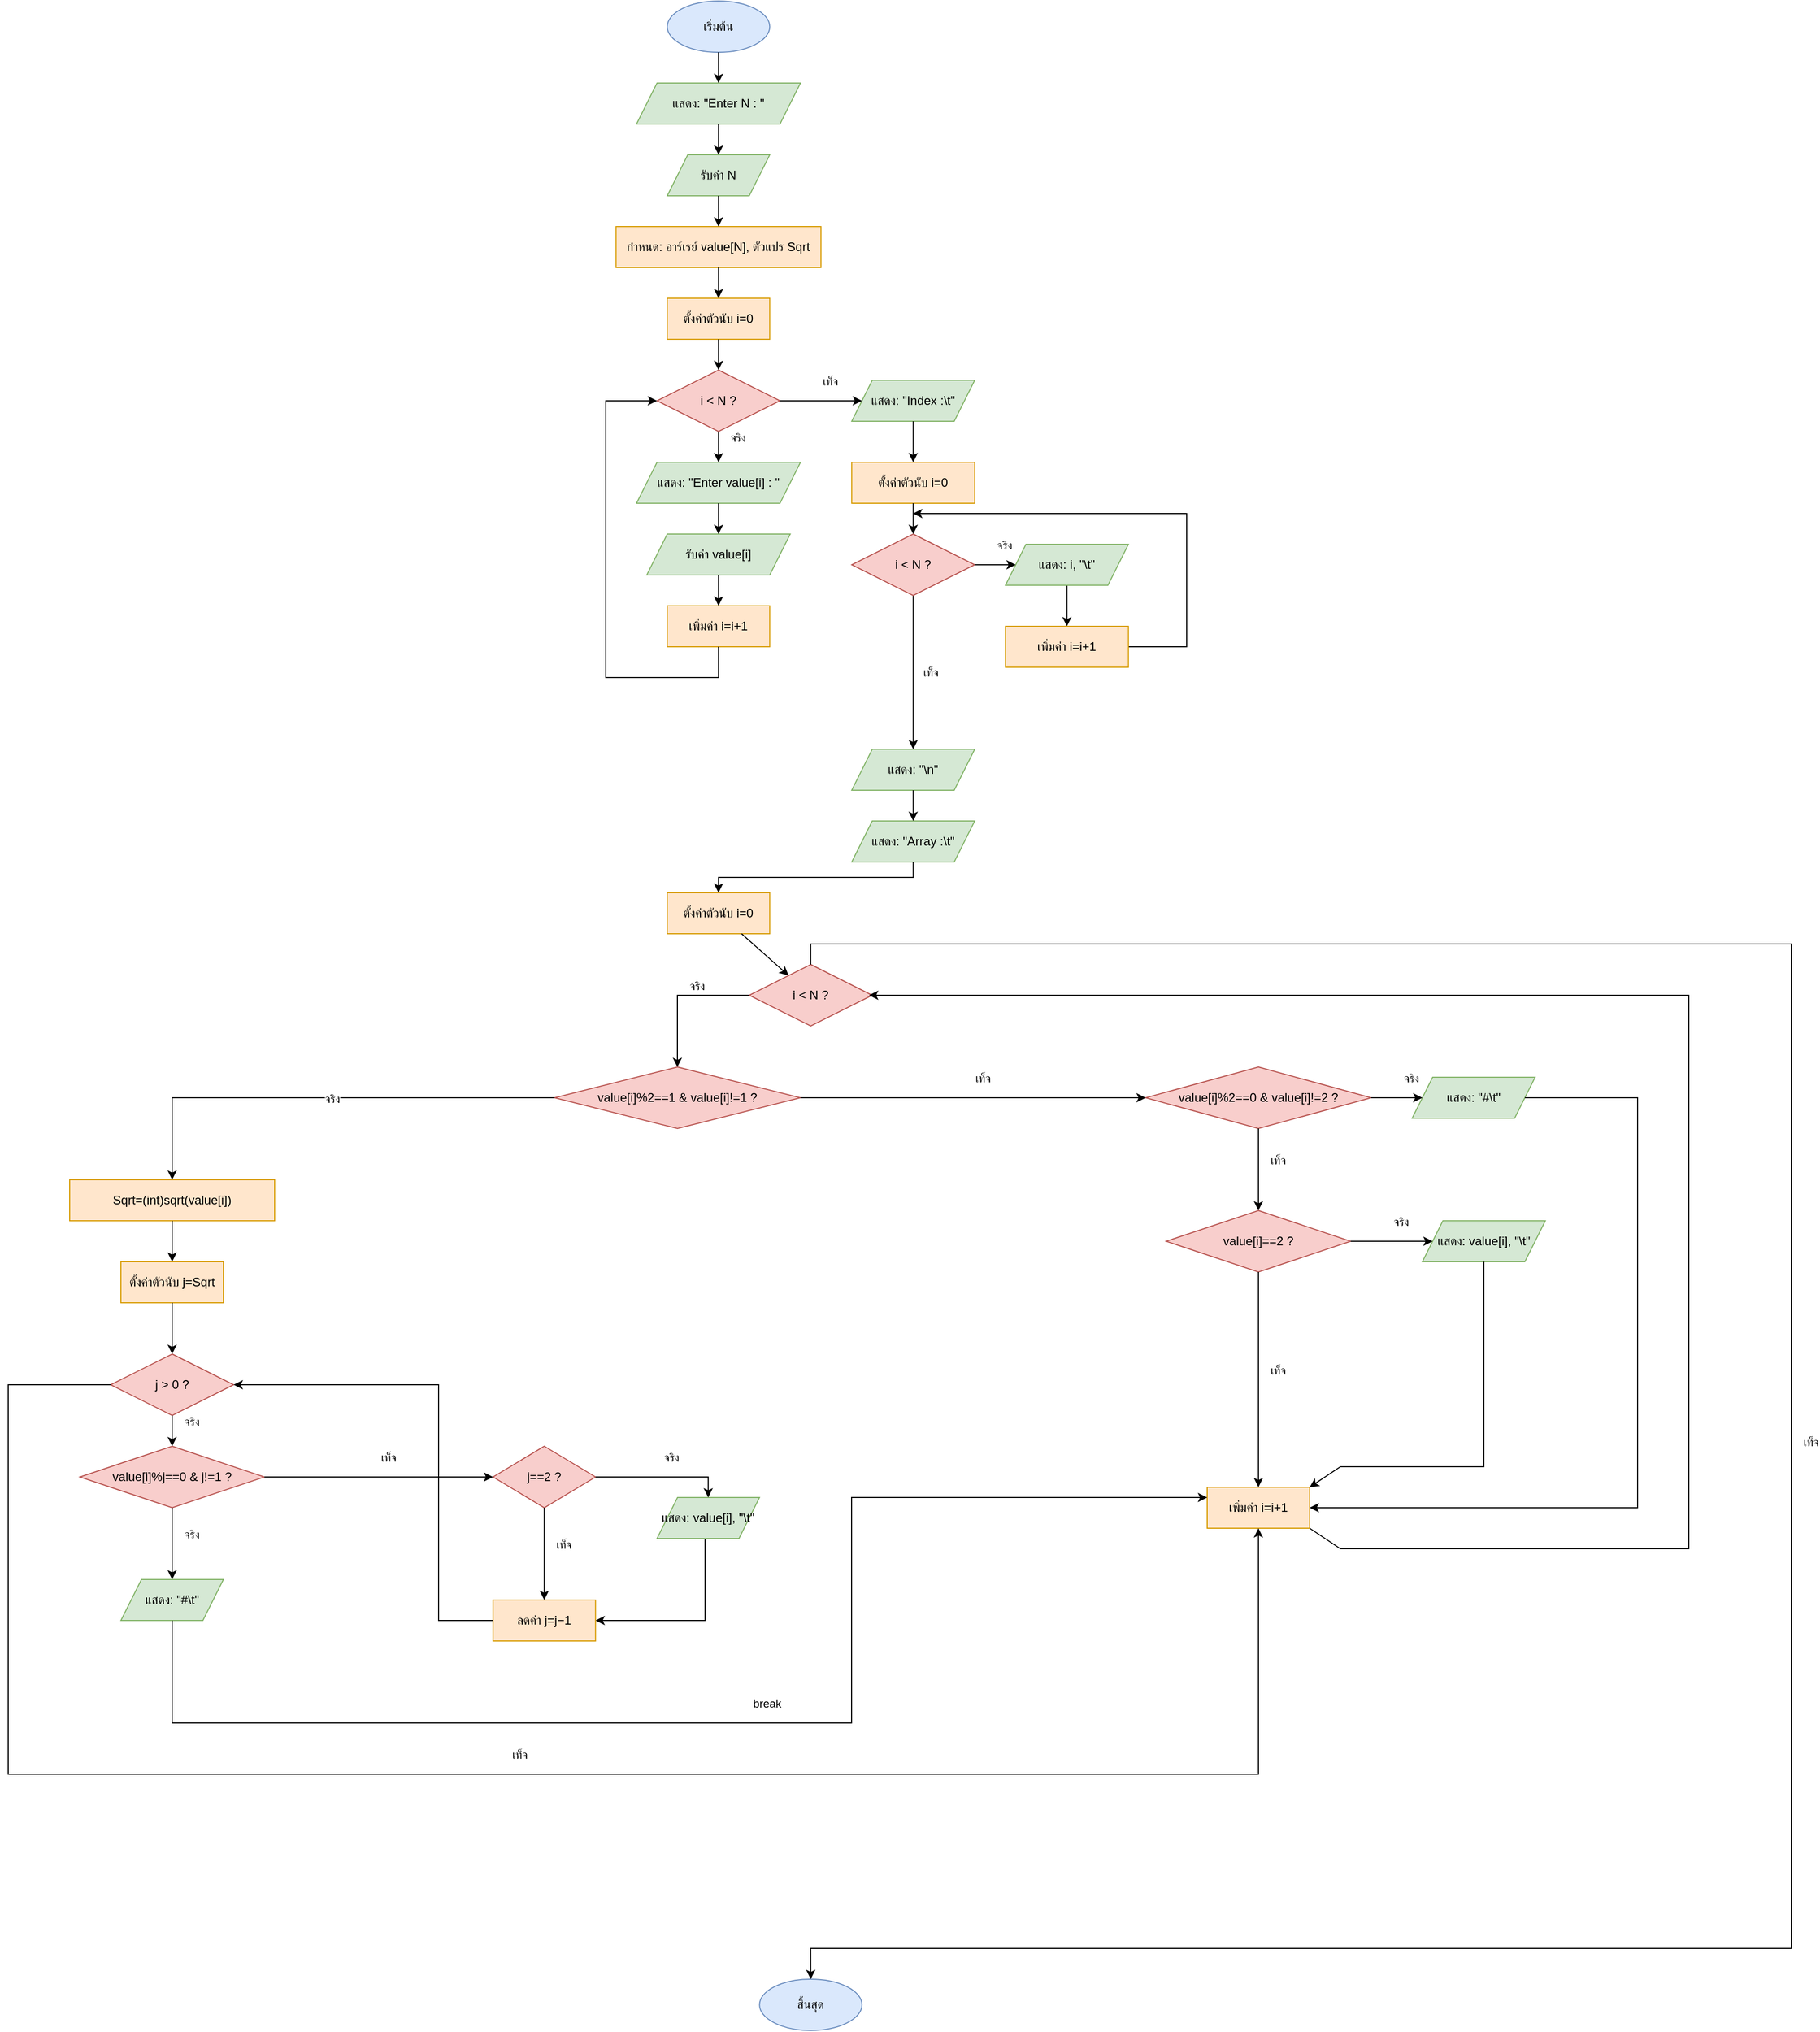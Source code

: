 <mxfile version="28.1.2">
  <diagram name="หน้า-1" id="RQOuIH4tjOAzTg2ofWRz">
    <mxGraphModel dx="2911" dy="1252" grid="1" gridSize="10" guides="1" tooltips="1" connect="1" arrows="1" fold="1" page="1" pageScale="1" pageWidth="827" pageHeight="1169" math="0" shadow="0">
      <root>
        <mxCell id="0" />
        <mxCell id="1" parent="0" />
        <mxCell id="nBkgktEvx8I1dZ0qDqBK-2" value="เริ่มต้น" style="ellipse;whiteSpace=wrap;html=1;fillColor=#dae8fc;strokeColor=#6c8ebf;" vertex="1" parent="1">
          <mxGeometry x="263.14" y="40" width="100" height="50" as="geometry" />
        </mxCell>
        <mxCell id="nBkgktEvx8I1dZ0qDqBK-3" value="แสดง: &quot;Enter N : &quot;" style="shape=parallelogram;perimeter=parallelogramPerimeter;whiteSpace=wrap;html=1;fixedSize=1;fillColor=#d5e8d4;strokeColor=#82b366;" vertex="1" parent="1">
          <mxGeometry x="233.14" y="120" width="160" height="40" as="geometry" />
        </mxCell>
        <mxCell id="nBkgktEvx8I1dZ0qDqBK-4" value="รับค่า N" style="shape=parallelogram;perimeter=parallelogramPerimeter;whiteSpace=wrap;html=1;fixedSize=1;fillColor=#d5e8d4;strokeColor=#82b366;" vertex="1" parent="1">
          <mxGeometry x="263.14" y="190" width="100" height="40" as="geometry" />
        </mxCell>
        <mxCell id="nBkgktEvx8I1dZ0qDqBK-5" value="กำหนด: อาร์เรย์ value[N], ตัวแปร Sqrt" style="rounded=0;whiteSpace=wrap;html=1;fillColor=#ffe6cc;strokeColor=#d79b00;" vertex="1" parent="1">
          <mxGeometry x="213.14" y="260" width="200" height="40" as="geometry" />
        </mxCell>
        <mxCell id="nBkgktEvx8I1dZ0qDqBK-6" value="ตั้งค่าตัวนับ i=0" style="rounded=0;whiteSpace=wrap;html=1;fillColor=#ffe6cc;strokeColor=#d79b00;" vertex="1" parent="1">
          <mxGeometry x="263.14" y="330" width="100" height="40" as="geometry" />
        </mxCell>
        <mxCell id="nBkgktEvx8I1dZ0qDqBK-7" value="i &amp;lt; N ?" style="rhombus;whiteSpace=wrap;html=1;fillColor=#f8cecc;strokeColor=#b85450;" vertex="1" parent="1">
          <mxGeometry x="253.14" y="400" width="120" height="60" as="geometry" />
        </mxCell>
        <mxCell id="nBkgktEvx8I1dZ0qDqBK-8" value="แสดง: &quot;Enter value[i] : &quot;" style="shape=parallelogram;perimeter=parallelogramPerimeter;whiteSpace=wrap;html=1;fixedSize=1;fillColor=#d5e8d4;strokeColor=#82b366;" vertex="1" parent="1">
          <mxGeometry x="233.14" y="490" width="160" height="40" as="geometry" />
        </mxCell>
        <mxCell id="nBkgktEvx8I1dZ0qDqBK-9" value="รับค่า value[i]" style="shape=parallelogram;perimeter=parallelogramPerimeter;whiteSpace=wrap;html=1;fixedSize=1;fillColor=#d5e8d4;strokeColor=#82b366;" vertex="1" parent="1">
          <mxGeometry x="243.14" y="560" width="140" height="40" as="geometry" />
        </mxCell>
        <mxCell id="nBkgktEvx8I1dZ0qDqBK-10" value="เพิ่มค่า i=i+1" style="rounded=0;whiteSpace=wrap;html=1;fillColor=#ffe6cc;strokeColor=#d79b00;" vertex="1" parent="1">
          <mxGeometry x="263.14" y="630" width="100" height="40" as="geometry" />
        </mxCell>
        <mxCell id="nBkgktEvx8I1dZ0qDqBK-11" value="แสดง: &quot;Index :\t&quot;" style="shape=parallelogram;perimeter=parallelogramPerimeter;whiteSpace=wrap;html=1;fixedSize=1;fillColor=#d5e8d4;strokeColor=#82b366;" vertex="1" parent="1">
          <mxGeometry x="443.14" y="410" width="120" height="40" as="geometry" />
        </mxCell>
        <mxCell id="nBkgktEvx8I1dZ0qDqBK-12" value="ตั้งค่าตัวนับ i=0" style="rounded=0;whiteSpace=wrap;html=1;fillColor=#ffe6cc;strokeColor=#d79b00;" vertex="1" parent="1">
          <mxGeometry x="443.14" y="490" width="120" height="40" as="geometry" />
        </mxCell>
        <mxCell id="nBkgktEvx8I1dZ0qDqBK-79" style="edgeStyle=orthogonalEdgeStyle;rounded=0;orthogonalLoop=1;jettySize=auto;html=1;entryX=0.5;entryY=0;entryDx=0;entryDy=0;" edge="1" parent="1" source="nBkgktEvx8I1dZ0qDqBK-13" target="nBkgktEvx8I1dZ0qDqBK-16">
          <mxGeometry relative="1" as="geometry" />
        </mxCell>
        <mxCell id="nBkgktEvx8I1dZ0qDqBK-13" value="i &amp;lt; N ?" style="rhombus;whiteSpace=wrap;html=1;fillColor=#f8cecc;strokeColor=#b85450;" vertex="1" parent="1">
          <mxGeometry x="443.14" y="560" width="120" height="60" as="geometry" />
        </mxCell>
        <mxCell id="nBkgktEvx8I1dZ0qDqBK-78" value="" style="edgeStyle=orthogonalEdgeStyle;rounded=0;orthogonalLoop=1;jettySize=auto;html=1;" edge="1" parent="1" source="nBkgktEvx8I1dZ0qDqBK-14" target="nBkgktEvx8I1dZ0qDqBK-15">
          <mxGeometry relative="1" as="geometry" />
        </mxCell>
        <mxCell id="nBkgktEvx8I1dZ0qDqBK-14" value="แสดง: i, &quot;\t&quot;" style="shape=parallelogram;perimeter=parallelogramPerimeter;whiteSpace=wrap;html=1;fixedSize=1;fillColor=#d5e8d4;strokeColor=#82b366;" vertex="1" parent="1">
          <mxGeometry x="593.14" y="570" width="120" height="40" as="geometry" />
        </mxCell>
        <mxCell id="nBkgktEvx8I1dZ0qDqBK-80" style="edgeStyle=orthogonalEdgeStyle;rounded=0;orthogonalLoop=1;jettySize=auto;html=1;" edge="1" parent="1" source="nBkgktEvx8I1dZ0qDqBK-15">
          <mxGeometry relative="1" as="geometry">
            <mxPoint x="503" y="540" as="targetPoint" />
            <Array as="points">
              <mxPoint x="770" y="670" />
              <mxPoint x="770" y="540" />
            </Array>
          </mxGeometry>
        </mxCell>
        <mxCell id="nBkgktEvx8I1dZ0qDqBK-15" value="เพิ่มค่า i=i+1" style="rounded=0;whiteSpace=wrap;html=1;fillColor=#ffe6cc;strokeColor=#d79b00;" vertex="1" parent="1">
          <mxGeometry x="593.14" y="650" width="120" height="40" as="geometry" />
        </mxCell>
        <mxCell id="nBkgktEvx8I1dZ0qDqBK-16" value="แสดง: &quot;\n&quot;" style="shape=parallelogram;perimeter=parallelogramPerimeter;whiteSpace=wrap;html=1;fixedSize=1;fillColor=#d5e8d4;strokeColor=#82b366;" vertex="1" parent="1">
          <mxGeometry x="443.14" y="770" width="120" height="40" as="geometry" />
        </mxCell>
        <mxCell id="nBkgktEvx8I1dZ0qDqBK-17" value="แสดง: &quot;Array :\t&quot;" style="shape=parallelogram;perimeter=parallelogramPerimeter;whiteSpace=wrap;html=1;fixedSize=1;fillColor=#d5e8d4;strokeColor=#82b366;" vertex="1" parent="1">
          <mxGeometry x="443.14" y="840" width="120" height="40" as="geometry" />
        </mxCell>
        <mxCell id="nBkgktEvx8I1dZ0qDqBK-18" value="ตั้งค่าตัวนับ i=0" style="rounded=0;whiteSpace=wrap;html=1;fillColor=#ffe6cc;strokeColor=#d79b00;" vertex="1" parent="1">
          <mxGeometry x="263.14" y="910" width="100" height="40" as="geometry" />
        </mxCell>
        <mxCell id="nBkgktEvx8I1dZ0qDqBK-19" value="i &amp;lt; N ?" style="rhombus;whiteSpace=wrap;html=1;fillColor=#f8cecc;strokeColor=#b85450;" vertex="1" parent="1">
          <mxGeometry x="343.14" y="980" width="120" height="60" as="geometry" />
        </mxCell>
        <mxCell id="nBkgktEvx8I1dZ0qDqBK-20" value="value[i]%2==1 &amp;amp; value[i]!=1 ?" style="rhombus;whiteSpace=wrap;html=1;fillColor=#f8cecc;strokeColor=#b85450;" vertex="1" parent="1">
          <mxGeometry x="153.14" y="1080" width="240" height="60" as="geometry" />
        </mxCell>
        <mxCell id="nBkgktEvx8I1dZ0qDqBK-21" value="value[i]%2==0 &amp;amp; value[i]!=2 ?" style="rhombus;whiteSpace=wrap;html=1;fillColor=#f8cecc;strokeColor=#b85450;" vertex="1" parent="1">
          <mxGeometry x="730" y="1080" width="220" height="60" as="geometry" />
        </mxCell>
        <mxCell id="nBkgktEvx8I1dZ0qDqBK-22" value="value[i]==2 ?" style="rhombus;whiteSpace=wrap;html=1;fillColor=#f8cecc;strokeColor=#b85450;" vertex="1" parent="1">
          <mxGeometry x="750" y="1220" width="180" height="60" as="geometry" />
        </mxCell>
        <mxCell id="nBkgktEvx8I1dZ0qDqBK-23" value="แสดง: value[i], &quot;\t&quot;" style="shape=parallelogram;perimeter=parallelogramPerimeter;whiteSpace=wrap;html=1;fixedSize=1;fillColor=#d5e8d4;strokeColor=#82b366;" vertex="1" parent="1">
          <mxGeometry x="1000" y="1230" width="120" height="40" as="geometry" />
        </mxCell>
        <mxCell id="nBkgktEvx8I1dZ0qDqBK-24" value="แสดง: &quot;#\t&quot;" style="shape=parallelogram;perimeter=parallelogramPerimeter;whiteSpace=wrap;html=1;fixedSize=1;fillColor=#d5e8d4;strokeColor=#82b366;" vertex="1" parent="1">
          <mxGeometry x="990" y="1090" width="120" height="40" as="geometry" />
        </mxCell>
        <mxCell id="nBkgktEvx8I1dZ0qDqBK-25" value="Sqrt=(int)sqrt(value[i])" style="rounded=0;whiteSpace=wrap;html=1;fillColor=#ffe6cc;strokeColor=#d79b00;" vertex="1" parent="1">
          <mxGeometry x="-320" y="1190" width="200" height="40" as="geometry" />
        </mxCell>
        <mxCell id="nBkgktEvx8I1dZ0qDqBK-26" value="ตั้งค่าตัวนับ j=Sqrt" style="rounded=0;whiteSpace=wrap;html=1;fillColor=#ffe6cc;strokeColor=#d79b00;" vertex="1" parent="1">
          <mxGeometry x="-270" y="1270" width="100" height="40" as="geometry" />
        </mxCell>
        <mxCell id="nBkgktEvx8I1dZ0qDqBK-27" value="j &amp;gt; 0 ?" style="rhombus;whiteSpace=wrap;html=1;fillColor=#f8cecc;strokeColor=#b85450;" vertex="1" parent="1">
          <mxGeometry x="-280" y="1360" width="120" height="60" as="geometry" />
        </mxCell>
        <mxCell id="nBkgktEvx8I1dZ0qDqBK-28" value="value[i]%j==0 &amp;amp; j!=1 ?" style="rhombus;whiteSpace=wrap;html=1;fillColor=#f8cecc;strokeColor=#b85450;" vertex="1" parent="1">
          <mxGeometry x="-310" y="1450" width="180" height="60" as="geometry" />
        </mxCell>
        <mxCell id="nBkgktEvx8I1dZ0qDqBK-29" value="แสดง: &quot;#\t&quot;" style="shape=parallelogram;perimeter=parallelogramPerimeter;whiteSpace=wrap;html=1;fixedSize=1;fillColor=#d5e8d4;strokeColor=#82b366;" vertex="1" parent="1">
          <mxGeometry x="-270" y="1580" width="100" height="40" as="geometry" />
        </mxCell>
        <mxCell id="nBkgktEvx8I1dZ0qDqBK-30" value="j==2 ?" style="rhombus;whiteSpace=wrap;html=1;fillColor=#f8cecc;strokeColor=#b85450;" vertex="1" parent="1">
          <mxGeometry x="93.14" y="1450" width="100" height="60" as="geometry" />
        </mxCell>
        <mxCell id="nBkgktEvx8I1dZ0qDqBK-83" style="edgeStyle=orthogonalEdgeStyle;rounded=0;orthogonalLoop=1;jettySize=auto;html=1;entryX=1;entryY=0.5;entryDx=0;entryDy=0;" edge="1" parent="1" source="nBkgktEvx8I1dZ0qDqBK-31" target="nBkgktEvx8I1dZ0qDqBK-32">
          <mxGeometry relative="1" as="geometry">
            <Array as="points">
              <mxPoint x="300" y="1620" />
            </Array>
          </mxGeometry>
        </mxCell>
        <mxCell id="nBkgktEvx8I1dZ0qDqBK-31" value="แสดง: value[i], &quot;\t&quot;" style="shape=parallelogram;perimeter=parallelogramPerimeter;whiteSpace=wrap;html=1;fixedSize=1;fillColor=#d5e8d4;strokeColor=#82b366;" vertex="1" parent="1">
          <mxGeometry x="253.14" y="1500" width="100" height="40" as="geometry" />
        </mxCell>
        <mxCell id="nBkgktEvx8I1dZ0qDqBK-32" value="ลดค่า j=j−1" style="rounded=0;whiteSpace=wrap;html=1;fillColor=#ffe6cc;strokeColor=#d79b00;" vertex="1" parent="1">
          <mxGeometry x="93.14" y="1600" width="100" height="40" as="geometry" />
        </mxCell>
        <mxCell id="nBkgktEvx8I1dZ0qDqBK-33" value="เพิ่มค่า i=i+1" style="rounded=0;whiteSpace=wrap;html=1;fillColor=#ffe6cc;strokeColor=#d79b00;" vertex="1" parent="1">
          <mxGeometry x="790" y="1490" width="100" height="40" as="geometry" />
        </mxCell>
        <mxCell id="nBkgktEvx8I1dZ0qDqBK-34" value="สิ้นสุด" style="ellipse;whiteSpace=wrap;html=1;fillColor=#dae8fc;strokeColor=#6c8ebf;" vertex="1" parent="1">
          <mxGeometry x="353.14" y="1970" width="100" height="50" as="geometry" />
        </mxCell>
        <mxCell id="nBkgktEvx8I1dZ0qDqBK-35" value="" style="endArrow=classic;html=1;rounded=0;" edge="1" parent="1" source="nBkgktEvx8I1dZ0qDqBK-2" target="nBkgktEvx8I1dZ0qDqBK-3">
          <mxGeometry width="50" height="50" relative="1" as="geometry" />
        </mxCell>
        <mxCell id="nBkgktEvx8I1dZ0qDqBK-36" value="" style="endArrow=classic;html=1;rounded=0;" edge="1" parent="1" source="nBkgktEvx8I1dZ0qDqBK-3" target="nBkgktEvx8I1dZ0qDqBK-4">
          <mxGeometry width="50" height="50" relative="1" as="geometry" />
        </mxCell>
        <mxCell id="nBkgktEvx8I1dZ0qDqBK-37" value="" style="endArrow=classic;html=1;rounded=0;" edge="1" parent="1" source="nBkgktEvx8I1dZ0qDqBK-4" target="nBkgktEvx8I1dZ0qDqBK-5">
          <mxGeometry width="50" height="50" relative="1" as="geometry" />
        </mxCell>
        <mxCell id="nBkgktEvx8I1dZ0qDqBK-38" value="" style="endArrow=classic;html=1;rounded=0;" edge="1" parent="1" source="nBkgktEvx8I1dZ0qDqBK-5" target="nBkgktEvx8I1dZ0qDqBK-6">
          <mxGeometry width="50" height="50" relative="1" as="geometry" />
        </mxCell>
        <mxCell id="nBkgktEvx8I1dZ0qDqBK-39" value="" style="endArrow=classic;html=1;rounded=0;" edge="1" parent="1" source="nBkgktEvx8I1dZ0qDqBK-6" target="nBkgktEvx8I1dZ0qDqBK-7">
          <mxGeometry width="50" height="50" relative="1" as="geometry" />
        </mxCell>
        <mxCell id="nBkgktEvx8I1dZ0qDqBK-40" value="จริง" style="edgeStyle=orthogonalEdgeStyle;html=1;align=left;verticalAlign=bottom;rounded=0;" edge="1" parent="1" source="nBkgktEvx8I1dZ0qDqBK-7" target="nBkgktEvx8I1dZ0qDqBK-8">
          <mxGeometry y="10" relative="1" as="geometry">
            <Array as="points" />
          </mxGeometry>
        </mxCell>
        <mxCell id="nBkgktEvx8I1dZ0qDqBK-41" value="" style="endArrow=classic;html=1;rounded=0;" edge="1" parent="1" source="nBkgktEvx8I1dZ0qDqBK-8" target="nBkgktEvx8I1dZ0qDqBK-9">
          <mxGeometry width="50" height="50" relative="1" as="geometry" />
        </mxCell>
        <mxCell id="nBkgktEvx8I1dZ0qDqBK-42" value="" style="endArrow=classic;html=1;rounded=0;" edge="1" parent="1" source="nBkgktEvx8I1dZ0qDqBK-9" target="nBkgktEvx8I1dZ0qDqBK-10">
          <mxGeometry width="50" height="50" relative="1" as="geometry" />
        </mxCell>
        <mxCell id="nBkgktEvx8I1dZ0qDqBK-43" value="" style="endArrow=classic;html=1;rounded=0;" edge="1" parent="1" source="nBkgktEvx8I1dZ0qDqBK-10" target="nBkgktEvx8I1dZ0qDqBK-7">
          <mxGeometry width="50" height="50" relative="1" as="geometry">
            <Array as="points">
              <mxPoint x="313.14" y="700" />
              <mxPoint x="203.14" y="700" />
              <mxPoint x="203.14" y="430" />
            </Array>
          </mxGeometry>
        </mxCell>
        <mxCell id="nBkgktEvx8I1dZ0qDqBK-44" value="เท็จ" style="edgeStyle=orthogonalEdgeStyle;html=1;align=left;verticalAlign=bottom;rounded=0;" edge="1" parent="1" source="nBkgktEvx8I1dZ0qDqBK-7" target="nBkgktEvx8I1dZ0qDqBK-11">
          <mxGeometry y="10" relative="1" as="geometry">
            <Array as="points">
              <mxPoint x="403.14" y="430" />
            </Array>
          </mxGeometry>
        </mxCell>
        <mxCell id="nBkgktEvx8I1dZ0qDqBK-45" value="" style="endArrow=classic;html=1;rounded=0;" edge="1" parent="1" source="nBkgktEvx8I1dZ0qDqBK-11" target="nBkgktEvx8I1dZ0qDqBK-12">
          <mxGeometry width="50" height="50" relative="1" as="geometry" />
        </mxCell>
        <mxCell id="nBkgktEvx8I1dZ0qDqBK-46" value="" style="endArrow=classic;html=1;rounded=0;" edge="1" parent="1" source="nBkgktEvx8I1dZ0qDqBK-12" target="nBkgktEvx8I1dZ0qDqBK-13">
          <mxGeometry width="50" height="50" relative="1" as="geometry" />
        </mxCell>
        <mxCell id="nBkgktEvx8I1dZ0qDqBK-47" value="จริง" style="edgeStyle=orthogonalEdgeStyle;html=1;align=left;verticalAlign=bottom;rounded=0;" edge="1" parent="1" source="nBkgktEvx8I1dZ0qDqBK-13" target="nBkgktEvx8I1dZ0qDqBK-14">
          <mxGeometry y="10" relative="1" as="geometry">
            <Array as="points">
              <mxPoint x="573.14" y="590" />
            </Array>
          </mxGeometry>
        </mxCell>
        <mxCell id="nBkgktEvx8I1dZ0qDqBK-51" value="" style="endArrow=classic;html=1;rounded=0;" edge="1" parent="1" source="nBkgktEvx8I1dZ0qDqBK-16" target="nBkgktEvx8I1dZ0qDqBK-17">
          <mxGeometry width="50" height="50" relative="1" as="geometry" />
        </mxCell>
        <mxCell id="nBkgktEvx8I1dZ0qDqBK-52" value="" style="endArrow=classic;html=1;rounded=0;exitX=0.5;exitY=1;" edge="1" parent="1" source="nBkgktEvx8I1dZ0qDqBK-17" target="nBkgktEvx8I1dZ0qDqBK-18">
          <mxGeometry width="50" height="50" relative="1" as="geometry">
            <Array as="points">
              <mxPoint x="503.14" y="895" />
              <mxPoint x="313.14" y="895" />
            </Array>
          </mxGeometry>
        </mxCell>
        <mxCell id="nBkgktEvx8I1dZ0qDqBK-53" value="" style="endArrow=classic;html=1;rounded=0;" edge="1" parent="1" source="nBkgktEvx8I1dZ0qDqBK-18" target="nBkgktEvx8I1dZ0qDqBK-19">
          <mxGeometry width="50" height="50" relative="1" as="geometry" />
        </mxCell>
        <mxCell id="nBkgktEvx8I1dZ0qDqBK-54" value="จริง" style="edgeStyle=orthogonalEdgeStyle;html=1;align=left;verticalAlign=bottom;rounded=0;" edge="1" parent="1" source="nBkgktEvx8I1dZ0qDqBK-19" target="nBkgktEvx8I1dZ0qDqBK-20">
          <mxGeometry y="10" relative="1" as="geometry">
            <Array as="points">
              <mxPoint x="273" y="1010" />
            </Array>
          </mxGeometry>
        </mxCell>
        <mxCell id="nBkgktEvx8I1dZ0qDqBK-55" value="จริง" style="edgeStyle=orthogonalEdgeStyle;html=1;align=left;verticalAlign=bottom;rounded=0;" edge="1" parent="1" source="nBkgktEvx8I1dZ0qDqBK-20" target="nBkgktEvx8I1dZ0qDqBK-25">
          <mxGeometry y="10" relative="1" as="geometry">
            <Array as="points">
              <mxPoint x="-220" y="1110" />
            </Array>
          </mxGeometry>
        </mxCell>
        <mxCell id="nBkgktEvx8I1dZ0qDqBK-56" value="" style="endArrow=classic;html=1;rounded=0;" edge="1" parent="1" source="nBkgktEvx8I1dZ0qDqBK-25" target="nBkgktEvx8I1dZ0qDqBK-26">
          <mxGeometry width="50" height="50" relative="1" as="geometry" />
        </mxCell>
        <mxCell id="nBkgktEvx8I1dZ0qDqBK-57" value="" style="endArrow=classic;html=1;rounded=0;entryX=0.5;entryY=0;" edge="1" parent="1" source="nBkgktEvx8I1dZ0qDqBK-26" target="nBkgktEvx8I1dZ0qDqBK-27">
          <mxGeometry width="50" height="50" relative="1" as="geometry" />
        </mxCell>
        <mxCell id="nBkgktEvx8I1dZ0qDqBK-58" value="จริง" style="edgeStyle=orthogonalEdgeStyle;html=1;align=left;verticalAlign=bottom;rounded=0;entryX=0.5;entryY=0;entryDx=0;entryDy=0;" edge="1" parent="1" source="nBkgktEvx8I1dZ0qDqBK-27" target="nBkgktEvx8I1dZ0qDqBK-28">
          <mxGeometry y="10" relative="1" as="geometry">
            <Array as="points">
              <mxPoint x="-220" y="1450" />
              <mxPoint x="-220" y="1450" />
            </Array>
          </mxGeometry>
        </mxCell>
        <mxCell id="nBkgktEvx8I1dZ0qDqBK-59" value="จริง" style="edgeStyle=orthogonalEdgeStyle;html=1;align=left;verticalAlign=bottom;rounded=0;" edge="1" parent="1" source="nBkgktEvx8I1dZ0qDqBK-28" target="nBkgktEvx8I1dZ0qDqBK-29">
          <mxGeometry y="10" relative="1" as="geometry">
            <Array as="points">
              <mxPoint x="-220" y="1580" />
              <mxPoint x="-220" y="1580" />
            </Array>
          </mxGeometry>
        </mxCell>
        <mxCell id="nBkgktEvx8I1dZ0qDqBK-60" value="break" style="edgeStyle=orthogonalEdgeStyle;html=1;align=left;verticalAlign=bottom;rounded=0;endArrow=classic;" edge="1" parent="1" source="nBkgktEvx8I1dZ0qDqBK-29" target="nBkgktEvx8I1dZ0qDqBK-33">
          <mxGeometry y="10" relative="1" as="geometry">
            <Array as="points">
              <mxPoint x="-220" y="1720" />
              <mxPoint x="443" y="1720" />
              <mxPoint x="443" y="1500" />
            </Array>
          </mxGeometry>
        </mxCell>
        <mxCell id="nBkgktEvx8I1dZ0qDqBK-61" value="เท็จ" style="edgeStyle=orthogonalEdgeStyle;html=1;align=left;verticalAlign=bottom;rounded=0;entryX=0;entryY=0.5;entryDx=0;entryDy=0;" edge="1" parent="1" source="nBkgktEvx8I1dZ0qDqBK-28" target="nBkgktEvx8I1dZ0qDqBK-30">
          <mxGeometry y="10" relative="1" as="geometry">
            <Array as="points" />
          </mxGeometry>
        </mxCell>
        <mxCell id="nBkgktEvx8I1dZ0qDqBK-62" value="จริง" style="edgeStyle=orthogonalEdgeStyle;html=1;align=left;verticalAlign=bottom;rounded=0;" edge="1" parent="1" source="nBkgktEvx8I1dZ0qDqBK-30" target="nBkgktEvx8I1dZ0qDqBK-31">
          <mxGeometry y="10" relative="1" as="geometry">
            <Array as="points">
              <mxPoint x="230" y="1480" />
              <mxPoint x="230" y="1480" />
            </Array>
          </mxGeometry>
        </mxCell>
        <mxCell id="nBkgktEvx8I1dZ0qDqBK-64" value="เท็จ" style="edgeStyle=orthogonalEdgeStyle;html=1;align=left;verticalAlign=bottom;rounded=0;" edge="1" parent="1" source="nBkgktEvx8I1dZ0qDqBK-30" target="nBkgktEvx8I1dZ0qDqBK-32">
          <mxGeometry y="10" relative="1" as="geometry">
            <Array as="points">
              <mxPoint x="143" y="1550" />
              <mxPoint x="143" y="1550" />
            </Array>
          </mxGeometry>
        </mxCell>
        <mxCell id="nBkgktEvx8I1dZ0qDqBK-65" value="" style="endArrow=classic;html=1;rounded=0;" edge="1" parent="1" source="nBkgktEvx8I1dZ0qDqBK-32" target="nBkgktEvx8I1dZ0qDqBK-27">
          <mxGeometry width="50" height="50" relative="1" as="geometry">
            <Array as="points">
              <mxPoint x="40" y="1620" />
              <mxPoint x="40" y="1390" />
            </Array>
          </mxGeometry>
        </mxCell>
        <mxCell id="nBkgktEvx8I1dZ0qDqBK-66" value="เท็จ" style="edgeStyle=orthogonalEdgeStyle;html=1;align=left;verticalAlign=bottom;rounded=0;exitX=1;exitY=0.5;exitDx=0;exitDy=0;" edge="1" parent="1" source="nBkgktEvx8I1dZ0qDqBK-20" target="nBkgktEvx8I1dZ0qDqBK-21">
          <mxGeometry y="10" relative="1" as="geometry">
            <Array as="points">
              <mxPoint x="470" y="1110" />
              <mxPoint x="470" y="1110" />
            </Array>
          </mxGeometry>
        </mxCell>
        <mxCell id="nBkgktEvx8I1dZ0qDqBK-67" value="จริง" style="edgeStyle=orthogonalEdgeStyle;html=1;align=left;verticalAlign=bottom;rounded=0;exitX=1;exitY=0.5;exitDx=0;exitDy=0;" edge="1" parent="1" source="nBkgktEvx8I1dZ0qDqBK-21" target="nBkgktEvx8I1dZ0qDqBK-24">
          <mxGeometry x="0.2" y="10" relative="1" as="geometry">
            <Array as="points">
              <mxPoint x="950" y="1110" />
            </Array>
            <mxPoint x="1040" y="1270" as="sourcePoint" />
            <mxPoint as="offset" />
          </mxGeometry>
        </mxCell>
        <mxCell id="nBkgktEvx8I1dZ0qDqBK-68" value="เท็จ" style="edgeStyle=orthogonalEdgeStyle;html=1;align=left;verticalAlign=bottom;rounded=0;" edge="1" parent="1" source="nBkgktEvx8I1dZ0qDqBK-21" target="nBkgktEvx8I1dZ0qDqBK-22">
          <mxGeometry y="10" relative="1" as="geometry">
            <Array as="points">
              <mxPoint x="840" y="1210" />
              <mxPoint x="840" y="1210" />
            </Array>
          </mxGeometry>
        </mxCell>
        <mxCell id="nBkgktEvx8I1dZ0qDqBK-69" value="จริง" style="edgeStyle=orthogonalEdgeStyle;html=1;align=left;verticalAlign=bottom;rounded=0;" edge="1" parent="1" source="nBkgktEvx8I1dZ0qDqBK-22" target="nBkgktEvx8I1dZ0qDqBK-23">
          <mxGeometry y="10" relative="1" as="geometry">
            <Array as="points">
              <mxPoint x="930" y="1260" />
              <mxPoint x="930" y="1260" />
            </Array>
          </mxGeometry>
        </mxCell>
        <mxCell id="nBkgktEvx8I1dZ0qDqBK-70" value="" style="endArrow=classic;html=1;rounded=0;entryX=1;entryY=0.5;entryDx=0;entryDy=0;" edge="1" parent="1" source="nBkgktEvx8I1dZ0qDqBK-24" target="nBkgktEvx8I1dZ0qDqBK-33">
          <mxGeometry width="50" height="50" relative="1" as="geometry">
            <Array as="points">
              <mxPoint x="1210" y="1110" />
              <mxPoint x="1210" y="1510" />
            </Array>
          </mxGeometry>
        </mxCell>
        <mxCell id="nBkgktEvx8I1dZ0qDqBK-71" value="" style="endArrow=classic;html=1;rounded=0;entryX=1;entryY=0;entryDx=0;entryDy=0;" edge="1" parent="1" source="nBkgktEvx8I1dZ0qDqBK-23" target="nBkgktEvx8I1dZ0qDqBK-33">
          <mxGeometry width="50" height="50" relative="1" as="geometry">
            <Array as="points">
              <mxPoint x="1060" y="1470" />
              <mxPoint x="920" y="1470" />
            </Array>
          </mxGeometry>
        </mxCell>
        <mxCell id="nBkgktEvx8I1dZ0qDqBK-72" value="เท็จ" style="edgeStyle=orthogonalEdgeStyle;html=1;align=left;verticalAlign=bottom;rounded=0;" edge="1" parent="1" source="nBkgktEvx8I1dZ0qDqBK-22" target="nBkgktEvx8I1dZ0qDqBK-33">
          <mxGeometry y="10" relative="1" as="geometry">
            <Array as="points">
              <mxPoint x="840" y="1410" />
              <mxPoint x="840" y="1410" />
            </Array>
          </mxGeometry>
        </mxCell>
        <mxCell id="nBkgktEvx8I1dZ0qDqBK-73" value="" style="endArrow=classic;html=1;rounded=0;exitX=1;exitY=1;exitDx=0;exitDy=0;" edge="1" parent="1" source="nBkgktEvx8I1dZ0qDqBK-33">
          <mxGeometry width="50" height="50" relative="1" as="geometry">
            <Array as="points">
              <mxPoint x="920" y="1550" />
              <mxPoint x="1260" y="1550" />
              <mxPoint x="1260" y="1010" />
            </Array>
            <mxPoint x="460" y="1010" as="targetPoint" />
          </mxGeometry>
        </mxCell>
        <mxCell id="nBkgktEvx8I1dZ0qDqBK-74" value="เท็จ" style="edgeStyle=orthogonalEdgeStyle;html=1;align=left;verticalAlign=bottom;rounded=0;entryX=0.5;entryY=0;entryDx=0;entryDy=0;" edge="1" parent="1" source="nBkgktEvx8I1dZ0qDqBK-19" target="nBkgktEvx8I1dZ0qDqBK-34">
          <mxGeometry y="10" relative="1" as="geometry">
            <Array as="points">
              <mxPoint x="403" y="960" />
              <mxPoint x="1360" y="960" />
              <mxPoint x="1360" y="1940" />
              <mxPoint x="403" y="1940" />
            </Array>
          </mxGeometry>
        </mxCell>
        <mxCell id="nBkgktEvx8I1dZ0qDqBK-75" value="เท็จ" style="edgeStyle=orthogonalEdgeStyle;html=1;align=left;verticalAlign=bottom;rounded=0;endArrow=classic;exitX=0;exitY=0.5;" edge="1" parent="1" source="nBkgktEvx8I1dZ0qDqBK-27" target="nBkgktEvx8I1dZ0qDqBK-33">
          <mxGeometry y="10" relative="1" as="geometry">
            <Array as="points">
              <mxPoint x="-380" y="1390" />
              <mxPoint x="-380" y="1770" />
              <mxPoint x="840" y="1770" />
            </Array>
          </mxGeometry>
        </mxCell>
        <mxCell id="nBkgktEvx8I1dZ0qDqBK-82" value="&lt;font style=&quot;font-size: 11px;&quot;&gt;เท็จ&lt;/font&gt;" style="text;html=1;align=center;verticalAlign=middle;resizable=0;points=[];autosize=1;strokeColor=none;fillColor=none;" vertex="1" parent="1">
          <mxGeometry x="500" y="680" width="40" height="30" as="geometry" />
        </mxCell>
      </root>
    </mxGraphModel>
  </diagram>
</mxfile>

